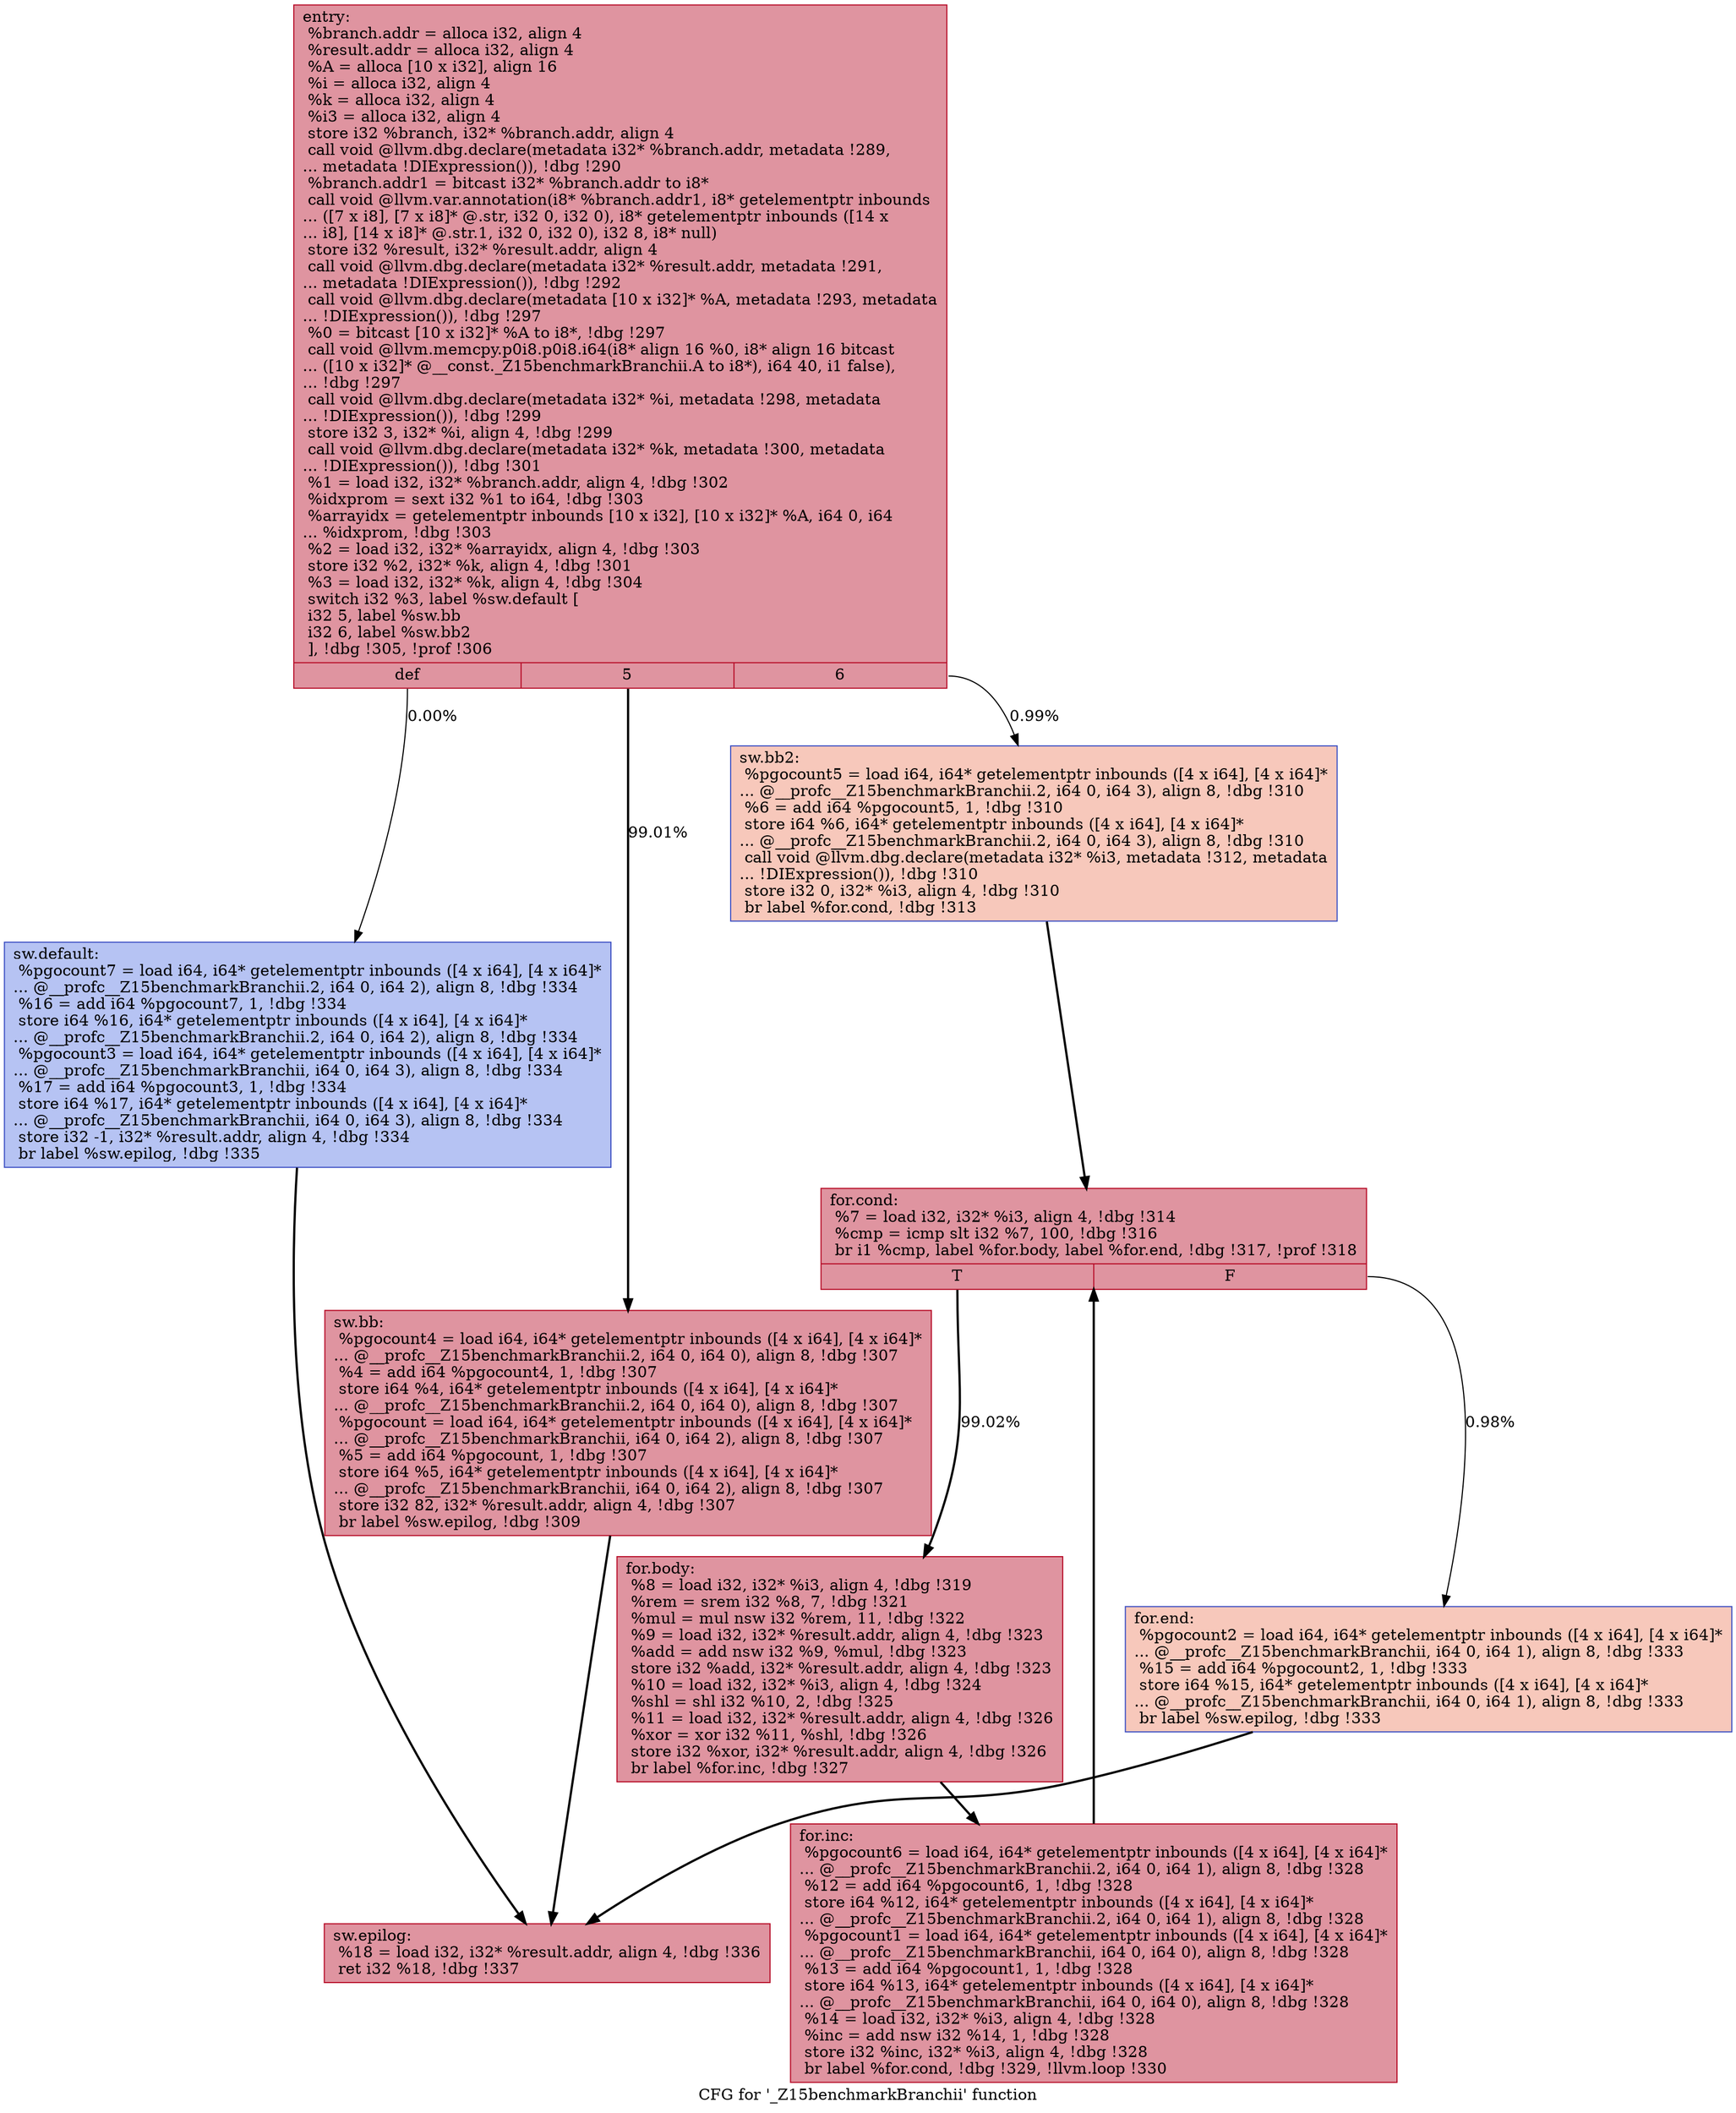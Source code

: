digraph "CFG for '_Z15benchmarkBranchii' function" {
	label="CFG for '_Z15benchmarkBranchii' function";

	Node0x555f465a6780 [shape=record,color="#b70d28ff", style=filled, fillcolor="#b70d2870",label="{entry:\l  %branch.addr = alloca i32, align 4\l  %result.addr = alloca i32, align 4\l  %A = alloca [10 x i32], align 16\l  %i = alloca i32, align 4\l  %k = alloca i32, align 4\l  %i3 = alloca i32, align 4\l  store i32 %branch, i32* %branch.addr, align 4\l  call void @llvm.dbg.declare(metadata i32* %branch.addr, metadata !289,\l... metadata !DIExpression()), !dbg !290\l  %branch.addr1 = bitcast i32* %branch.addr to i8*\l  call void @llvm.var.annotation(i8* %branch.addr1, i8* getelementptr inbounds\l... ([7 x i8], [7 x i8]* @.str, i32 0, i32 0), i8* getelementptr inbounds ([14 x\l... i8], [14 x i8]* @.str.1, i32 0, i32 0), i32 8, i8* null)\l  store i32 %result, i32* %result.addr, align 4\l  call void @llvm.dbg.declare(metadata i32* %result.addr, metadata !291,\l... metadata !DIExpression()), !dbg !292\l  call void @llvm.dbg.declare(metadata [10 x i32]* %A, metadata !293, metadata\l... !DIExpression()), !dbg !297\l  %0 = bitcast [10 x i32]* %A to i8*, !dbg !297\l  call void @llvm.memcpy.p0i8.p0i8.i64(i8* align 16 %0, i8* align 16 bitcast\l... ([10 x i32]* @__const._Z15benchmarkBranchii.A to i8*), i64 40, i1 false),\l... !dbg !297\l  call void @llvm.dbg.declare(metadata i32* %i, metadata !298, metadata\l... !DIExpression()), !dbg !299\l  store i32 3, i32* %i, align 4, !dbg !299\l  call void @llvm.dbg.declare(metadata i32* %k, metadata !300, metadata\l... !DIExpression()), !dbg !301\l  %1 = load i32, i32* %branch.addr, align 4, !dbg !302\l  %idxprom = sext i32 %1 to i64, !dbg !303\l  %arrayidx = getelementptr inbounds [10 x i32], [10 x i32]* %A, i64 0, i64\l... %idxprom, !dbg !303\l  %2 = load i32, i32* %arrayidx, align 4, !dbg !303\l  store i32 %2, i32* %k, align 4, !dbg !301\l  %3 = load i32, i32* %k, align 4, !dbg !304\l  switch i32 %3, label %sw.default [\l    i32 5, label %sw.bb\l    i32 6, label %sw.bb2\l  ], !dbg !305, !prof !306\l|{<s0>def|<s1>5|<s2>6}}"];
	Node0x555f465a6780:s0 -> Node0x555f465a69b0[label="0.00%" penwidth=1.00];
	Node0x555f465a6780:s1 -> Node0x555f465a67d0[label="99.01%" penwidth=1.99];
	Node0x555f465a6780:s2 -> Node0x555f465a6820[label="0.99%" penwidth=1.01];
	Node0x555f465a67d0 [shape=record,color="#b70d28ff", style=filled, fillcolor="#b70d2870",label="{sw.bb:                                            \l  %pgocount4 = load i64, i64* getelementptr inbounds ([4 x i64], [4 x i64]*\l... @__profc__Z15benchmarkBranchii.2, i64 0, i64 0), align 8, !dbg !307\l  %4 = add i64 %pgocount4, 1, !dbg !307\l  store i64 %4, i64* getelementptr inbounds ([4 x i64], [4 x i64]*\l... @__profc__Z15benchmarkBranchii.2, i64 0, i64 0), align 8, !dbg !307\l  %pgocount = load i64, i64* getelementptr inbounds ([4 x i64], [4 x i64]*\l... @__profc__Z15benchmarkBranchii, i64 0, i64 2), align 8, !dbg !307\l  %5 = add i64 %pgocount, 1, !dbg !307\l  store i64 %5, i64* getelementptr inbounds ([4 x i64], [4 x i64]*\l... @__profc__Z15benchmarkBranchii, i64 0, i64 2), align 8, !dbg !307\l  store i32 82, i32* %result.addr, align 4, !dbg !307\l  br label %sw.epilog, !dbg !309\l}"];
	Node0x555f465a67d0 -> Node0x555f465a6a00[penwidth=2];
	Node0x555f465a6820 [shape=record,color="#3d50c3ff", style=filled, fillcolor="#ed836670",label="{sw.bb2:                                           \l  %pgocount5 = load i64, i64* getelementptr inbounds ([4 x i64], [4 x i64]*\l... @__profc__Z15benchmarkBranchii.2, i64 0, i64 3), align 8, !dbg !310\l  %6 = add i64 %pgocount5, 1, !dbg !310\l  store i64 %6, i64* getelementptr inbounds ([4 x i64], [4 x i64]*\l... @__profc__Z15benchmarkBranchii.2, i64 0, i64 3), align 8, !dbg !310\l  call void @llvm.dbg.declare(metadata i32* %i3, metadata !312, metadata\l... !DIExpression()), !dbg !310\l  store i32 0, i32* %i3, align 4, !dbg !310\l  br label %for.cond, !dbg !313\l}"];
	Node0x555f465a6820 -> Node0x555f465a6870[penwidth=2];
	Node0x555f465a6870 [shape=record,color="#b70d28ff", style=filled, fillcolor="#b70d2870",label="{for.cond:                                         \l  %7 = load i32, i32* %i3, align 4, !dbg !314\l  %cmp = icmp slt i32 %7, 100, !dbg !316\l  br i1 %cmp, label %for.body, label %for.end, !dbg !317, !prof !318\l|{<s0>T|<s1>F}}"];
	Node0x555f465a6870:s0 -> Node0x555f465a68c0[label="99.02%" penwidth=1.99];
	Node0x555f465a6870:s1 -> Node0x555f465a6960[label="0.98%" penwidth=1.01];
	Node0x555f465a68c0 [shape=record,color="#b70d28ff", style=filled, fillcolor="#b70d2870",label="{for.body:                                         \l  %8 = load i32, i32* %i3, align 4, !dbg !319\l  %rem = srem i32 %8, 7, !dbg !321\l  %mul = mul nsw i32 %rem, 11, !dbg !322\l  %9 = load i32, i32* %result.addr, align 4, !dbg !323\l  %add = add nsw i32 %9, %mul, !dbg !323\l  store i32 %add, i32* %result.addr, align 4, !dbg !323\l  %10 = load i32, i32* %i3, align 4, !dbg !324\l  %shl = shl i32 %10, 2, !dbg !325\l  %11 = load i32, i32* %result.addr, align 4, !dbg !326\l  %xor = xor i32 %11, %shl, !dbg !326\l  store i32 %xor, i32* %result.addr, align 4, !dbg !326\l  br label %for.inc, !dbg !327\l}"];
	Node0x555f465a68c0 -> Node0x555f465a6910[penwidth=2];
	Node0x555f465a6910 [shape=record,color="#b70d28ff", style=filled, fillcolor="#b70d2870",label="{for.inc:                                          \l  %pgocount6 = load i64, i64* getelementptr inbounds ([4 x i64], [4 x i64]*\l... @__profc__Z15benchmarkBranchii.2, i64 0, i64 1), align 8, !dbg !328\l  %12 = add i64 %pgocount6, 1, !dbg !328\l  store i64 %12, i64* getelementptr inbounds ([4 x i64], [4 x i64]*\l... @__profc__Z15benchmarkBranchii.2, i64 0, i64 1), align 8, !dbg !328\l  %pgocount1 = load i64, i64* getelementptr inbounds ([4 x i64], [4 x i64]*\l... @__profc__Z15benchmarkBranchii, i64 0, i64 0), align 8, !dbg !328\l  %13 = add i64 %pgocount1, 1, !dbg !328\l  store i64 %13, i64* getelementptr inbounds ([4 x i64], [4 x i64]*\l... @__profc__Z15benchmarkBranchii, i64 0, i64 0), align 8, !dbg !328\l  %14 = load i32, i32* %i3, align 4, !dbg !328\l  %inc = add nsw i32 %14, 1, !dbg !328\l  store i32 %inc, i32* %i3, align 4, !dbg !328\l  br label %for.cond, !dbg !329, !llvm.loop !330\l}"];
	Node0x555f465a6910 -> Node0x555f465a6870[penwidth=2];
	Node0x555f465a6960 [shape=record,color="#3d50c3ff", style=filled, fillcolor="#ed836670",label="{for.end:                                          \l  %pgocount2 = load i64, i64* getelementptr inbounds ([4 x i64], [4 x i64]*\l... @__profc__Z15benchmarkBranchii, i64 0, i64 1), align 8, !dbg !333\l  %15 = add i64 %pgocount2, 1, !dbg !333\l  store i64 %15, i64* getelementptr inbounds ([4 x i64], [4 x i64]*\l... @__profc__Z15benchmarkBranchii, i64 0, i64 1), align 8, !dbg !333\l  br label %sw.epilog, !dbg !333\l}"];
	Node0x555f465a6960 -> Node0x555f465a6a00[penwidth=2];
	Node0x555f465a69b0 [shape=record,color="#3d50c3ff", style=filled, fillcolor="#5977e370",label="{sw.default:                                       \l  %pgocount7 = load i64, i64* getelementptr inbounds ([4 x i64], [4 x i64]*\l... @__profc__Z15benchmarkBranchii.2, i64 0, i64 2), align 8, !dbg !334\l  %16 = add i64 %pgocount7, 1, !dbg !334\l  store i64 %16, i64* getelementptr inbounds ([4 x i64], [4 x i64]*\l... @__profc__Z15benchmarkBranchii.2, i64 0, i64 2), align 8, !dbg !334\l  %pgocount3 = load i64, i64* getelementptr inbounds ([4 x i64], [4 x i64]*\l... @__profc__Z15benchmarkBranchii, i64 0, i64 3), align 8, !dbg !334\l  %17 = add i64 %pgocount3, 1, !dbg !334\l  store i64 %17, i64* getelementptr inbounds ([4 x i64], [4 x i64]*\l... @__profc__Z15benchmarkBranchii, i64 0, i64 3), align 8, !dbg !334\l  store i32 -1, i32* %result.addr, align 4, !dbg !334\l  br label %sw.epilog, !dbg !335\l}"];
	Node0x555f465a69b0 -> Node0x555f465a6a00[penwidth=2];
	Node0x555f465a6a00 [shape=record,color="#b70d28ff", style=filled, fillcolor="#b70d2870",label="{sw.epilog:                                        \l  %18 = load i32, i32* %result.addr, align 4, !dbg !336\l  ret i32 %18, !dbg !337\l}"];
}
